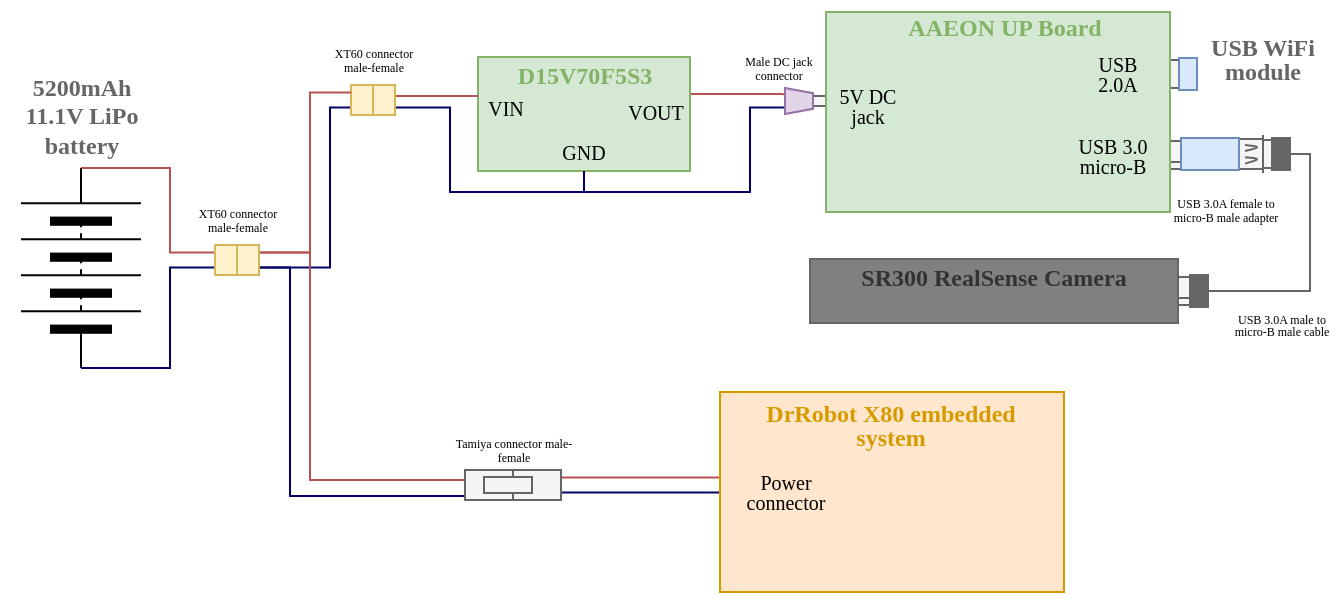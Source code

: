<mxfile version="12.2.3" type="device" pages="1"><diagram id="gykcZUZakjNjfznMROaj" name="Page-1"><mxGraphModel dx="1080" dy="-75" grid="0" gridSize="10" guides="1" tooltips="1" connect="1" arrows="1" fold="1" page="0" pageScale="1" pageWidth="826" pageHeight="1169" math="0" shadow="0"><root><mxCell id="0"/><mxCell id="1" parent="0"/><mxCell id="5fXQj1lKvBO6BEmMPuHF-96" style="edgeStyle=orthogonalEdgeStyle;rounded=0;orthogonalLoop=1;jettySize=auto;html=1;entryX=0.25;entryY=1;entryDx=0;entryDy=0;endArrow=none;endFill=0;strokeColor=#b85450;fillColor=#f8cecc;exitX=1;exitY=0.5;exitDx=0;exitDy=0;" parent="1" source="5fXQj1lKvBO6BEmMPuHF-34" target="5fXQj1lKvBO6BEmMPuHF-91" edge="1"><mxGeometry relative="1" as="geometry"><Array as="points"><mxPoint x="30" y="601"/><mxPoint x="76" y="601"/></Array></mxGeometry></mxCell><mxCell id="FiYe9nHmb7q0QCt2jZXk-39" value="" style="rounded=0;whiteSpace=wrap;html=1;fillColor=#f5f5f5;strokeColor=#666666;fontColor=#333333;" parent="1" vertex="1"><mxGeometry x="269" y="692.5" width="11" height="14" as="geometry"/></mxCell><mxCell id="FiYe9nHmb7q0QCt2jZXk-40" value="" style="endArrow=none;html=1;exitX=0;exitY=0.75;exitDx=0;exitDy=0;entryX=1;entryY=0.75;entryDx=0;entryDy=0;strokeColor=#666666;" parent="1" source="FiYe9nHmb7q0QCt2jZXk-39" target="FiYe9nHmb7q0QCt2jZXk-39" edge="1"><mxGeometry width="50" height="50" relative="1" as="geometry"><mxPoint x="259" y="732.5" as="sourcePoint"/><mxPoint x="309" y="682.5" as="targetPoint"/></mxGeometry></mxCell><mxCell id="5fXQj1lKvBO6BEmMPuHF-109" value="" style="rounded=0;whiteSpace=wrap;html=1;fillColor=#f5f5f5;strokeColor=#666666;fontColor=#333333;" parent="1" vertex="1"><mxGeometry x="262.5" y="584" width="12" height="14" as="geometry"/></mxCell><mxCell id="5fXQj1lKvBO6BEmMPuHF-108" value="" style="rounded=0;whiteSpace=wrap;html=1;fillColor=#dae8fc;strokeColor=#6c8ebf;" parent="1" vertex="1"><mxGeometry x="274.5" y="583" width="9" height="16" as="geometry"/></mxCell><mxCell id="5fXQj1lKvBO6BEmMPuHF-111" value="" style="whiteSpace=wrap;html=1;aspect=fixed;fillColor=#f5f5f5;strokeColor=#666666;fontColor=#333333;" parent="1" vertex="1"><mxGeometry x="264.5" y="586" width="3" height="3" as="geometry"/></mxCell><mxCell id="5fXQj1lKvBO6BEmMPuHF-115" value="" style="whiteSpace=wrap;html=1;aspect=fixed;fillColor=#f5f5f5;strokeColor=#666666;fontColor=#333333;" parent="1" vertex="1"><mxGeometry x="264.5" y="593" width="3" height="3" as="geometry"/></mxCell><mxCell id="FiYe9nHmb7q0QCt2jZXk-28" value="" style="rounded=0;whiteSpace=wrap;html=1;fillColor=#f5f5f5;strokeColor=#666666;fontColor=#333333;" parent="1" vertex="1"><mxGeometry x="309" y="624" width="12" height="14" as="geometry"/></mxCell><mxCell id="FiYe9nHmb7q0QCt2jZXk-29" value="" style="rounded=0;whiteSpace=wrap;html=1;fillColor=#666666;strokeColor=#666666;fontColor=#333333;" parent="1" vertex="1"><mxGeometry x="321" y="623" width="9" height="16" as="geometry"/></mxCell><mxCell id="FiYe9nHmb7q0QCt2jZXk-30" value="" style="whiteSpace=wrap;html=1;aspect=fixed;fillColor=#f5f5f5;strokeColor=#666666;fontColor=#333333;" parent="1" vertex="1"><mxGeometry x="311" y="626" width="3" height="3" as="geometry"/></mxCell><mxCell id="FiYe9nHmb7q0QCt2jZXk-31" value="" style="whiteSpace=wrap;html=1;aspect=fixed;fillColor=#f5f5f5;strokeColor=#666666;fontColor=#333333;" parent="1" vertex="1"><mxGeometry x="311" y="633" width="3" height="3" as="geometry"/></mxCell><mxCell id="5fXQj1lKvBO6BEmMPuHF-122" value="" style="rounded=0;whiteSpace=wrap;html=1;fillColor=#f5f5f5;strokeColor=#666666;fontColor=#333333;" parent="1" vertex="1"><mxGeometry x="265" y="624.5" width="11" height="14" as="geometry"/></mxCell><mxCell id="FiYe9nHmb7q0QCt2jZXk-2" value="" style="endArrow=none;html=1;exitX=0;exitY=0.75;exitDx=0;exitDy=0;entryX=1;entryY=0.75;entryDx=0;entryDy=0;strokeColor=#666666;" parent="1" source="5fXQj1lKvBO6BEmMPuHF-122" target="5fXQj1lKvBO6BEmMPuHF-122" edge="1"><mxGeometry width="50" height="50" relative="1" as="geometry"><mxPoint x="255" y="664.5" as="sourcePoint"/><mxPoint x="305" y="614.5" as="targetPoint"/></mxGeometry></mxCell><mxCell id="5fXQj1lKvBO6BEmMPuHF-118" value="" style="rounded=0;whiteSpace=wrap;html=1;fillColor=#f5f5f5;strokeColor=#666666;fontColor=#333333;" parent="1" vertex="1"><mxGeometry x="304.5" y="623.5" width="12" height="15" as="geometry"/></mxCell><mxCell id="5fXQj1lKvBO6BEmMPuHF-119" value="" style="rounded=0;whiteSpace=wrap;html=1;fillColor=#dae8fc;strokeColor=#6c8ebf;" parent="1" vertex="1"><mxGeometry x="275.5" y="623" width="29" height="16" as="geometry"/></mxCell><mxCell id="5fXQj1lKvBO6BEmMPuHF-92" value="" style="rounded=0;whiteSpace=wrap;html=1;fillColor=#f5f5f5;strokeColor=#666666;fontColor=#333333;" parent="1" vertex="1"><mxGeometry x="83.791" y="602" width="15" height="5" as="geometry"/></mxCell><mxCell id="5fXQj1lKvBO6BEmMPuHF-34" value="" style="rounded=0;whiteSpace=wrap;html=1;strokeColor=#82b366;fillColor=#d5e8d4;" parent="1" vertex="1"><mxGeometry x="-76" y="582.5" width="106" height="57" as="geometry"/></mxCell><mxCell id="5fXQj1lKvBO6BEmMPuHF-9" value="&lt;div align=&quot;center&quot;&gt;&lt;font color=&quot;#82B366&quot;&gt;&lt;b&gt;&lt;font face=&quot;Lucida Console&quot;&gt;D15V70F5S3&lt;/font&gt;&lt;/b&gt;&lt;/font&gt;&lt;/div&gt;" style="text;html=1;align=center;" parent="1" vertex="1"><mxGeometry x="-73" y="577.5" width="100" height="30" as="geometry"/></mxCell><mxCell id="5fXQj1lKvBO6BEmMPuHF-17" value="&lt;font style=&quot;font-size: 10px&quot; face=&quot;Lucida Console&quot;&gt;GND&lt;/font&gt;" style="text;html=1;strokeColor=none;fillColor=none;align=center;verticalAlign=middle;whiteSpace=wrap;rounded=0;" parent="1" vertex="1"><mxGeometry x="-43" y="619.5" width="40" height="20" as="geometry"/></mxCell><mxCell id="5fXQj1lKvBO6BEmMPuHF-18" value="&lt;font style=&quot;font-size: 10px&quot; face=&quot;Lucida Console&quot;&gt;VIN&lt;/font&gt;" style="text;html=1;strokeColor=none;fillColor=none;align=center;verticalAlign=middle;whiteSpace=wrap;rounded=0;" parent="1" vertex="1"><mxGeometry x="-82.5" y="598" width="40" height="20" as="geometry"/></mxCell><mxCell id="5fXQj1lKvBO6BEmMPuHF-19" value="&lt;font style=&quot;font-size: 10px&quot; face=&quot;Lucida Console&quot;&gt;VOUT&lt;/font&gt;" style="text;html=1;strokeColor=none;fillColor=none;align=center;verticalAlign=middle;whiteSpace=wrap;rounded=0;" parent="1" vertex="1"><mxGeometry x="-7.5" y="599.5" width="40" height="20" as="geometry"/></mxCell><mxCell id="5fXQj1lKvBO6BEmMPuHF-58" value="&lt;font face=&quot;Lucida Console&quot;&gt;VOUT&lt;/font&gt;" style="text;html=1;strokeColor=none;fillColor=none;align=center;verticalAlign=middle;whiteSpace=wrap;rounded=0;" parent="1" vertex="1"><mxGeometry x="96.5" y="561.5" width="40" height="20" as="geometry"/></mxCell><mxCell id="FiYe9nHmb7q0QCt2jZXk-16" style="edgeStyle=orthogonalEdgeStyle;rounded=0;orthogonalLoop=1;jettySize=auto;html=1;exitX=1;exitY=0.5;exitDx=0;exitDy=0;entryX=0;entryY=0.25;entryDx=0;entryDy=0;strokeColor=#b85450;fillColor=#f8cecc;endArrow=none;endFill=0;" parent="1" source="5fXQj1lKvBO6BEmMPuHF-48" target="FiYe9nHmb7q0QCt2jZXk-10" edge="1"><mxGeometry relative="1" as="geometry"><Array as="points"><mxPoint x="-230" y="638"/><mxPoint x="-230" y="680"/></Array></mxGeometry></mxCell><mxCell id="FiYe9nHmb7q0QCt2jZXk-17" style="edgeStyle=orthogonalEdgeStyle;rounded=0;orthogonalLoop=1;jettySize=auto;html=1;exitX=0;exitY=0.5;exitDx=0;exitDy=0;entryX=0;entryY=0.75;entryDx=0;entryDy=0;endArrow=none;endFill=0;strokeColor=#000066;fillColor=#dae8fc;" parent="1" source="5fXQj1lKvBO6BEmMPuHF-48" target="FiYe9nHmb7q0QCt2jZXk-10" edge="1"><mxGeometry relative="1" as="geometry"><Array as="points"><mxPoint x="-230" y="738"/><mxPoint x="-230" y="688"/></Array></mxGeometry></mxCell><mxCell id="5fXQj1lKvBO6BEmMPuHF-48" value="" style="pointerEvents=1;verticalLabelPosition=bottom;shadow=0;dashed=0;align=center;fillColor=#ffffff;html=1;verticalAlign=top;strokeWidth=1;shape=mxgraph.electrical.miscellaneous.batteryStack;rotation=-90;" parent="1" vertex="1"><mxGeometry x="-324.5" y="658" width="100" height="60" as="geometry"/></mxCell><mxCell id="5fXQj1lKvBO6BEmMPuHF-55" value="" style="rounded=0;whiteSpace=wrap;html=1;strokeColor=#82b366;fillColor=#d5e8d4;" parent="1" vertex="1"><mxGeometry x="98" y="560" width="172" height="100" as="geometry"/></mxCell><mxCell id="5fXQj1lKvBO6BEmMPuHF-56" value="&lt;div align=&quot;center&quot;&gt;&lt;font face=&quot;Lucida Console&quot; color=&quot;#82B366&quot;&gt;&lt;b&gt;AAEON UP Board&lt;/b&gt;&lt;/font&gt;&lt;/div&gt;" style="text;html=1;align=center;" parent="1" vertex="1"><mxGeometry x="127" y="554" width="120" height="30" as="geometry"/></mxCell><mxCell id="5fXQj1lKvBO6BEmMPuHF-57" value="&lt;p style=&quot;line-height: 100% ; font-size: 10px&quot;&gt;&lt;font style=&quot;font-size: 10px&quot; face=&quot;Lucida Console&quot;&gt;5V DC jack&lt;br&gt;&lt;/font&gt;&lt;/p&gt;" style="text;html=1;strokeColor=none;fillColor=none;align=center;verticalAlign=middle;whiteSpace=wrap;rounded=0;" parent="1" vertex="1"><mxGeometry x="99" y="596.5" width="40" height="20" as="geometry"/></mxCell><mxCell id="FiYe9nHmb7q0QCt2jZXk-21" style="edgeStyle=orthogonalEdgeStyle;rounded=0;orthogonalLoop=1;jettySize=auto;html=1;exitX=0;exitY=0.75;exitDx=0;exitDy=0;entryX=1;entryY=0.75;entryDx=0;entryDy=0;endArrow=none;endFill=0;strokeColor=#000066;" parent="1" source="5fXQj1lKvBO6BEmMPuHF-64" target="FiYe9nHmb7q0QCt2jZXk-11" edge="1"><mxGeometry relative="1" as="geometry"><Array as="points"><mxPoint x="-150" y="608"/><mxPoint x="-150" y="688"/></Array></mxGeometry></mxCell><mxCell id="5fXQj1lKvBO6BEmMPuHF-64" value="" style="rounded=0;whiteSpace=wrap;html=1;strokeColor=#d6b656;fillColor=#fff2cc;" parent="1" vertex="1"><mxGeometry x="-139.5" y="596.5" width="11" height="15" as="geometry"/></mxCell><mxCell id="5fXQj1lKvBO6BEmMPuHF-69" style="edgeStyle=orthogonalEdgeStyle;rounded=0;orthogonalLoop=1;jettySize=auto;html=1;exitX=1;exitY=0.25;exitDx=0;exitDy=0;endArrow=none;endFill=0;fillColor=#f8cecc;strokeColor=#b85450;" parent="1" source="5fXQj1lKvBO6BEmMPuHF-66" target="5fXQj1lKvBO6BEmMPuHF-34" edge="1"><mxGeometry relative="1" as="geometry"><Array as="points"><mxPoint x="-117" y="602"/></Array></mxGeometry></mxCell><mxCell id="5fXQj1lKvBO6BEmMPuHF-72" style="edgeStyle=orthogonalEdgeStyle;rounded=0;orthogonalLoop=1;jettySize=auto;html=1;exitX=1;exitY=0.75;exitDx=0;exitDy=0;entryX=0.5;entryY=1;entryDx=0;entryDy=0;endArrow=none;endFill=0;strokeColor=#000066;" parent="1" source="5fXQj1lKvBO6BEmMPuHF-66" target="5fXQj1lKvBO6BEmMPuHF-17" edge="1"><mxGeometry relative="1" as="geometry"><Array as="points"><mxPoint x="-90" y="608"/><mxPoint x="-90" y="650"/><mxPoint x="-23" y="650"/></Array></mxGeometry></mxCell><mxCell id="5fXQj1lKvBO6BEmMPuHF-66" value="" style="rounded=0;whiteSpace=wrap;html=1;strokeColor=#d6b656;fillColor=#fff2cc;" parent="1" vertex="1"><mxGeometry x="-128.5" y="596.5" width="11" height="15" as="geometry"/></mxCell><mxCell id="FiYe9nHmb7q0QCt2jZXk-19" style="edgeStyle=orthogonalEdgeStyle;rounded=0;orthogonalLoop=1;jettySize=auto;html=1;exitX=0;exitY=0.25;exitDx=0;exitDy=0;endArrow=none;endFill=0;strokeColor=#b85450;entryX=1;entryY=0.25;entryDx=0;entryDy=0;fillColor=#f8cecc;" parent="1" source="FiYe9nHmb7q0QCt2jZXk-53" target="FiYe9nHmb7q0QCt2jZXk-11" edge="1"><mxGeometry relative="1" as="geometry"><mxPoint x="-190" y="680" as="targetPoint"/><Array as="points"><mxPoint x="-82" y="794"/><mxPoint x="-160" y="794"/><mxPoint x="-160" y="680"/></Array><mxPoint x="-137.714" y="794.429" as="sourcePoint"/></mxGeometry></mxCell><mxCell id="5fXQj1lKvBO6BEmMPuHF-98" style="edgeStyle=orthogonalEdgeStyle;rounded=0;orthogonalLoop=1;jettySize=auto;html=1;exitX=0.75;exitY=1;exitDx=0;exitDy=0;entryX=0.5;entryY=1;entryDx=0;entryDy=0;endArrow=none;endFill=0;strokeColor=#000066;" parent="1" source="5fXQj1lKvBO6BEmMPuHF-91" target="5fXQj1lKvBO6BEmMPuHF-34" edge="1"><mxGeometry relative="1" as="geometry"><Array as="points"><mxPoint x="60" y="608"/><mxPoint x="60" y="650"/><mxPoint x="-23" y="650"/></Array></mxGeometry></mxCell><mxCell id="5fXQj1lKvBO6BEmMPuHF-91" value="" style="shape=trapezoid;perimeter=trapezoidPerimeter;whiteSpace=wrap;html=1;strokeColor=#9673a6;fillColor=#e1d5e7;rotation=90;" parent="1" vertex="1"><mxGeometry x="78" y="597.5" width="13" height="14" as="geometry"/></mxCell><mxCell id="5fXQj1lKvBO6BEmMPuHF-105" value="&lt;p style=&quot;line-height: 100% ; font-size: 10px&quot;&gt;&lt;font style=&quot;font-size: 10px&quot; face=&quot;Lucida Console&quot;&gt;USB 2.0A&lt;br&gt;&lt;/font&gt;&lt;/p&gt;" style="text;html=1;strokeColor=none;fillColor=none;align=center;verticalAlign=middle;whiteSpace=wrap;rounded=0;" parent="1" vertex="1"><mxGeometry x="223.5" y="581" width="40" height="20" as="geometry"/></mxCell><mxCell id="5fXQj1lKvBO6BEmMPuHF-106" value="&lt;p style=&quot;line-height: 100% ; font-size: 10px&quot;&gt;&lt;font style=&quot;font-size: 10px&quot; face=&quot;Lucida Console&quot;&gt;USB 3.0 micro-B&lt;/font&gt;&lt;/p&gt;" style="text;html=1;strokeColor=none;fillColor=none;align=center;verticalAlign=middle;whiteSpace=wrap;rounded=0;" parent="1" vertex="1"><mxGeometry x="217" y="622" width="49" height="20" as="geometry"/></mxCell><mxCell id="5fXQj1lKvBO6BEmMPuHF-116" value="&lt;p style=&quot;line-height: 100%&quot;&gt;&lt;font color=&quot;#666666&quot;&gt;&lt;b&gt;&lt;font face=&quot;Lucida Console&quot;&gt;USB WiFi module&lt;br&gt;&lt;/font&gt;&lt;/b&gt;&lt;/font&gt;&lt;/p&gt;" style="text;html=1;strokeColor=none;fillColor=none;align=center;verticalAlign=middle;whiteSpace=wrap;rounded=0;opacity=70;" parent="1" vertex="1"><mxGeometry x="285" y="573" width="63" height="20" as="geometry"/></mxCell><mxCell id="FiYe9nHmb7q0QCt2jZXk-3" value="&lt;p style=&quot;line-height: 110% ; font-size: 6px&quot;&gt;&lt;font style=&quot;font-size: 6px&quot; face=&quot;Lucida Console&quot;&gt;USB 3.0A female to micro-B male adapter&lt;/font&gt;&lt;/p&gt;" style="text;html=1;strokeColor=none;fillColor=none;align=center;verticalAlign=middle;whiteSpace=wrap;rounded=0;" parent="1" vertex="1"><mxGeometry x="269.5" y="648.5" width="56" height="20" as="geometry"/></mxCell><mxCell id="FiYe9nHmb7q0QCt2jZXk-4" value="" style="endArrow=none;html=1;strokeColor=#666666;entryX=0.25;entryY=0.607;entryDx=0;entryDy=0;exitX=0.25;exitY=0.821;exitDx=0;exitDy=0;exitPerimeter=0;entryPerimeter=0;" parent="1" source="5fXQj1lKvBO6BEmMPuHF-118" target="5fXQj1lKvBO6BEmMPuHF-118" edge="1"><mxGeometry width="50" height="50" relative="1" as="geometry"><mxPoint x="279.5" y="654.5" as="sourcePoint"/><mxPoint x="329.5" y="604.5" as="targetPoint"/><Array as="points"><mxPoint x="315.5" y="633.5"/></Array></mxGeometry></mxCell><mxCell id="FiYe9nHmb7q0QCt2jZXk-6" value="" style="endArrow=none;html=1;strokeColor=#666666;exitX=0.25;exitY=0.4;exitDx=0;exitDy=0;exitPerimeter=0;entryX=0.25;entryY=0.2;entryDx=0;entryDy=0;entryPerimeter=0;" parent="1" source="5fXQj1lKvBO6BEmMPuHF-118" target="5fXQj1lKvBO6BEmMPuHF-118" edge="1"><mxGeometry width="50" height="50" relative="1" as="geometry"><mxPoint x="289.5" y="664.5" as="sourcePoint"/><mxPoint x="339.5" y="614.5" as="targetPoint"/><Array as="points"><mxPoint x="315.5" y="627.5"/></Array></mxGeometry></mxCell><mxCell id="FiYe9nHmb7q0QCt2jZXk-7" value="" style="endArrow=none;html=1;strokeColor=#666666;" parent="1" edge="1"><mxGeometry width="50" height="50" relative="1" as="geometry"><mxPoint x="316.5" y="640.5" as="sourcePoint"/><mxPoint x="316.5" y="621.5" as="targetPoint"/></mxGeometry></mxCell><mxCell id="FiYe9nHmb7q0QCt2jZXk-8" value="&lt;p style=&quot;line-height: 110% ; font-size: 6px&quot;&gt;&lt;font face=&quot;Lucida Console&quot;&gt;XT60 connector male-female&lt;br&gt;&lt;/font&gt;&lt;/p&gt;" style="text;html=1;strokeColor=none;fillColor=none;align=center;verticalAlign=middle;whiteSpace=wrap;rounded=0;" parent="1" vertex="1"><mxGeometry x="-156.5" y="574" width="56" height="20" as="geometry"/></mxCell><mxCell id="FiYe9nHmb7q0QCt2jZXk-10" value="" style="rounded=0;whiteSpace=wrap;html=1;strokeColor=#d6b656;fillColor=#fff2cc;" parent="1" vertex="1"><mxGeometry x="-207.5" y="676.5" width="11" height="15" as="geometry"/></mxCell><mxCell id="FiYe9nHmb7q0QCt2jZXk-18" style="edgeStyle=orthogonalEdgeStyle;rounded=0;orthogonalLoop=1;jettySize=auto;html=1;exitX=1;exitY=0.25;exitDx=0;exitDy=0;entryX=0;entryY=0.25;entryDx=0;entryDy=0;endArrow=none;endFill=0;strokeColor=#b85450;fillColor=#f8cecc;" parent="1" source="FiYe9nHmb7q0QCt2jZXk-11" target="5fXQj1lKvBO6BEmMPuHF-64" edge="1"><mxGeometry relative="1" as="geometry"><Array as="points"><mxPoint x="-160" y="680"/><mxPoint x="-160" y="600"/></Array></mxGeometry></mxCell><mxCell id="FiYe9nHmb7q0QCt2jZXk-20" style="edgeStyle=orthogonalEdgeStyle;rounded=0;orthogonalLoop=1;jettySize=auto;html=1;exitX=1;exitY=0.75;exitDx=0;exitDy=0;entryX=0;entryY=0.75;entryDx=0;entryDy=0;endArrow=none;endFill=0;strokeColor=#000066;" parent="1" source="FiYe9nHmb7q0QCt2jZXk-11" target="FiYe9nHmb7q0QCt2jZXk-53" edge="1"><mxGeometry relative="1" as="geometry"><Array as="points"><mxPoint x="-170" y="688"/><mxPoint x="-170" y="802"/><mxPoint x="-82" y="802"/></Array><mxPoint x="-137.714" y="801.857" as="targetPoint"/></mxGeometry></mxCell><mxCell id="FiYe9nHmb7q0QCt2jZXk-11" value="" style="rounded=0;whiteSpace=wrap;html=1;strokeColor=#d6b656;fillColor=#fff2cc;" parent="1" vertex="1"><mxGeometry x="-196.5" y="676.5" width="11" height="15" as="geometry"/></mxCell><mxCell id="FiYe9nHmb7q0QCt2jZXk-12" value="&lt;p style=&quot;line-height: 110% ; font-size: 6px&quot;&gt;&lt;font face=&quot;Lucida Console&quot;&gt;XT60 connector male-female&lt;br&gt;&lt;/font&gt;&lt;/p&gt;" style="text;html=1;strokeColor=none;fillColor=none;align=center;verticalAlign=middle;whiteSpace=wrap;rounded=0;" parent="1" vertex="1"><mxGeometry x="-224.5" y="654" width="56" height="20" as="geometry"/></mxCell><mxCell id="FiYe9nHmb7q0QCt2jZXk-26" value="&lt;div align=&quot;center&quot;&gt;&lt;font color=&quot;#666666&quot;&gt;&lt;b&gt;&lt;font face=&quot;Lucida Console&quot;&gt;5200mAh 11.1V LiPo battery&lt;/font&gt;&lt;/b&gt;&lt;/font&gt;&lt;/div&gt;" style="text;html=1;strokeColor=none;fillColor=none;align=center;verticalAlign=middle;whiteSpace=wrap;rounded=0;" parent="1" vertex="1"><mxGeometry x="-314.5" y="602" width="80" height="20" as="geometry"/></mxCell><mxCell id="FiYe9nHmb7q0QCt2jZXk-27" value="&lt;p style=&quot;line-height: 110% ; font-size: 6px&quot;&gt;&lt;font face=&quot;Lucida Console&quot;&gt;Male DC jack connector&lt;br&gt;&lt;/font&gt;&lt;/p&gt;" style="text;html=1;strokeColor=none;fillColor=none;align=center;verticalAlign=middle;whiteSpace=wrap;rounded=0;" parent="1" vertex="1"><mxGeometry x="50.5" y="577.5" width="47" height="20" as="geometry"/></mxCell><mxCell id="FiYe9nHmb7q0QCt2jZXk-34" value="&lt;font face=&quot;Lucida Console&quot;&gt;&lt;b&gt;SR300 RealSense Camera&lt;br&gt;&lt;/b&gt;&lt;/font&gt;&lt;div&gt;&lt;br&gt;&lt;/div&gt;" style="rounded=0;whiteSpace=wrap;html=1;fillColor=#808080;strokeColor=#666666;fontColor=#333333;" parent="1" vertex="1"><mxGeometry x="90" y="683.5" width="184" height="32" as="geometry"/></mxCell><mxCell id="FiYe9nHmb7q0QCt2jZXk-36" value="&lt;p style=&quot;line-height: 100% ; font-size: 6px&quot;&gt;&lt;font style=&quot;line-height: 50% ; font-size: 6px&quot; face=&quot;Lucida Console&quot;&gt;USB 3.0A male to micro-B male cable&lt;/font&gt;&lt;/p&gt;" style="text;html=1;strokeColor=none;fillColor=none;align=center;verticalAlign=middle;whiteSpace=wrap;rounded=0;" parent="1" vertex="1"><mxGeometry x="297.5" y="705.5" width="56" height="20" as="geometry"/></mxCell><mxCell id="FiYe9nHmb7q0QCt2jZXk-42" style="edgeStyle=orthogonalEdgeStyle;rounded=0;orthogonalLoop=1;jettySize=auto;html=1;exitX=1;exitY=0.5;exitDx=0;exitDy=0;entryX=1;entryY=0.5;entryDx=0;entryDy=0;endArrow=none;endFill=0;strokeColor=#666666;" parent="1" source="FiYe9nHmb7q0QCt2jZXk-41" target="FiYe9nHmb7q0QCt2jZXk-29" edge="1"><mxGeometry relative="1" as="geometry"><Array as="points"><mxPoint x="340" y="699"/><mxPoint x="340" y="631"/></Array></mxGeometry></mxCell><mxCell id="FiYe9nHmb7q0QCt2jZXk-41" value="" style="rounded=0;whiteSpace=wrap;html=1;fillColor=#666666;strokeColor=#666666;fontColor=#333333;" parent="1" vertex="1"><mxGeometry x="280" y="691.5" width="9" height="16" as="geometry"/></mxCell><mxCell id="FiYe9nHmb7q0QCt2jZXk-68" style="edgeStyle=orthogonalEdgeStyle;rounded=0;orthogonalLoop=1;jettySize=auto;html=1;exitX=1;exitY=0.25;exitDx=0;exitDy=0;endArrow=none;endFill=0;strokeColor=#b85450;fillColor=#f8cecc;" parent="1" source="FiYe9nHmb7q0QCt2jZXk-51" target="FiYe9nHmb7q0QCt2jZXk-64" edge="1"><mxGeometry relative="1" as="geometry"><Array as="points"><mxPoint x="36" y="793"/><mxPoint x="36" y="793"/></Array></mxGeometry></mxCell><mxCell id="FiYe9nHmb7q0QCt2jZXk-69" style="edgeStyle=orthogonalEdgeStyle;rounded=0;orthogonalLoop=1;jettySize=auto;html=1;exitX=1;exitY=0.75;exitDx=0;exitDy=0;endArrow=none;endFill=0;strokeColor=#000066;" parent="1" source="FiYe9nHmb7q0QCt2jZXk-51" target="FiYe9nHmb7q0QCt2jZXk-64" edge="1"><mxGeometry relative="1" as="geometry"><Array as="points"><mxPoint x="36" y="800"/><mxPoint x="36" y="800"/></Array></mxGeometry></mxCell><mxCell id="FiYe9nHmb7q0QCt2jZXk-51" value="" style="rounded=0;whiteSpace=wrap;html=1;fillColor=#f5f5f5;strokeColor=#666666;fontColor=#333333;" parent="1" vertex="1"><mxGeometry x="-58.5" y="789" width="24" height="15" as="geometry"/></mxCell><mxCell id="FiYe9nHmb7q0QCt2jZXk-52" value="&lt;p style=&quot;line-height: 110% ; font-size: 6px&quot;&gt;&lt;font face=&quot;Lucida Console&quot;&gt;Tamiya connector male-female&lt;br&gt;&lt;/font&gt;&lt;/p&gt;" style="text;html=1;strokeColor=none;fillColor=none;align=center;verticalAlign=middle;whiteSpace=wrap;rounded=0;" parent="1" vertex="1"><mxGeometry x="-89.5" y="768.5" width="62" height="20" as="geometry"/></mxCell><mxCell id="FiYe9nHmb7q0QCt2jZXk-53" value="" style="rounded=0;whiteSpace=wrap;html=1;fillColor=#f5f5f5;strokeColor=#666666;fontColor=#333333;" parent="1" vertex="1"><mxGeometry x="-82.5" y="789" width="24" height="15" as="geometry"/></mxCell><mxCell id="FiYe9nHmb7q0QCt2jZXk-55" value="" style="rounded=0;whiteSpace=wrap;html=1;fillColor=#f5f5f5;strokeColor=#666666;fontColor=#333333;" parent="1" vertex="1"><mxGeometry x="-73" y="792.5" width="24" height="8" as="geometry"/></mxCell><mxCell id="FiYe9nHmb7q0QCt2jZXk-64" value="" style="rounded=0;whiteSpace=wrap;html=1;strokeColor=#d79b00;fillColor=#ffe6cc;" parent="1" vertex="1"><mxGeometry x="45" y="750" width="172" height="100" as="geometry"/></mxCell><mxCell id="FiYe9nHmb7q0QCt2jZXk-66" value="&lt;p style=&quot;line-height: 100%&quot;&gt;&lt;font color=&quot;#D79B00&quot;&gt;&lt;b&gt;&lt;font face=&quot;Lucida Console&quot;&gt;DrRobot X80 embedded system&lt;br&gt;&lt;/font&gt;&lt;/b&gt;&lt;/font&gt;&lt;/p&gt;" style="text;html=1;strokeColor=none;fillColor=none;align=center;verticalAlign=middle;whiteSpace=wrap;rounded=0;opacity=70;" parent="1" vertex="1"><mxGeometry x="65" y="756" width="131" height="20" as="geometry"/></mxCell><mxCell id="FiYe9nHmb7q0QCt2jZXk-67" value="&lt;div style=&quot;font-size: 10px&quot; align=&quot;center&quot;&gt;&lt;font style=&quot;font-size: 10px&quot;&gt;&lt;br&gt;&lt;/font&gt;&lt;/div&gt;&lt;p style=&quot;line-height: 100% ; font-size: 10px&quot;&gt;&lt;font style=&quot;font-size: 10px&quot; face=&quot;Lucida Console&quot;&gt;Power connector&lt;br&gt;&lt;/font&gt;&lt;/p&gt;" style="text;html=1;strokeColor=none;fillColor=none;align=center;verticalAlign=middle;whiteSpace=wrap;rounded=0;" parent="1" vertex="1"><mxGeometry x="45" y="784" width="66" height="20" as="geometry"/></mxCell></root></mxGraphModel></diagram></mxfile>
